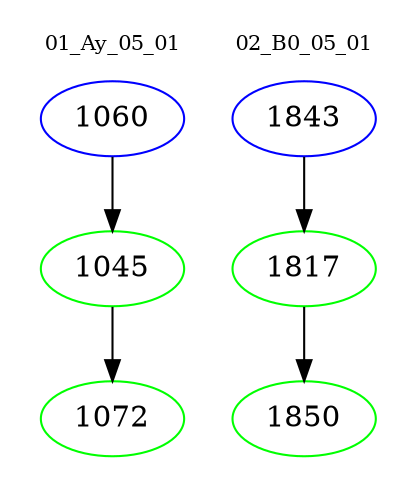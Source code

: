 digraph{
subgraph cluster_0 {
color = white
label = "01_Ay_05_01";
fontsize=10;
T0_1060 [label="1060", color="blue"]
T0_1060 -> T0_1045 [color="black"]
T0_1045 [label="1045", color="green"]
T0_1045 -> T0_1072 [color="black"]
T0_1072 [label="1072", color="green"]
}
subgraph cluster_1 {
color = white
label = "02_B0_05_01";
fontsize=10;
T1_1843 [label="1843", color="blue"]
T1_1843 -> T1_1817 [color="black"]
T1_1817 [label="1817", color="green"]
T1_1817 -> T1_1850 [color="black"]
T1_1850 [label="1850", color="green"]
}
}

